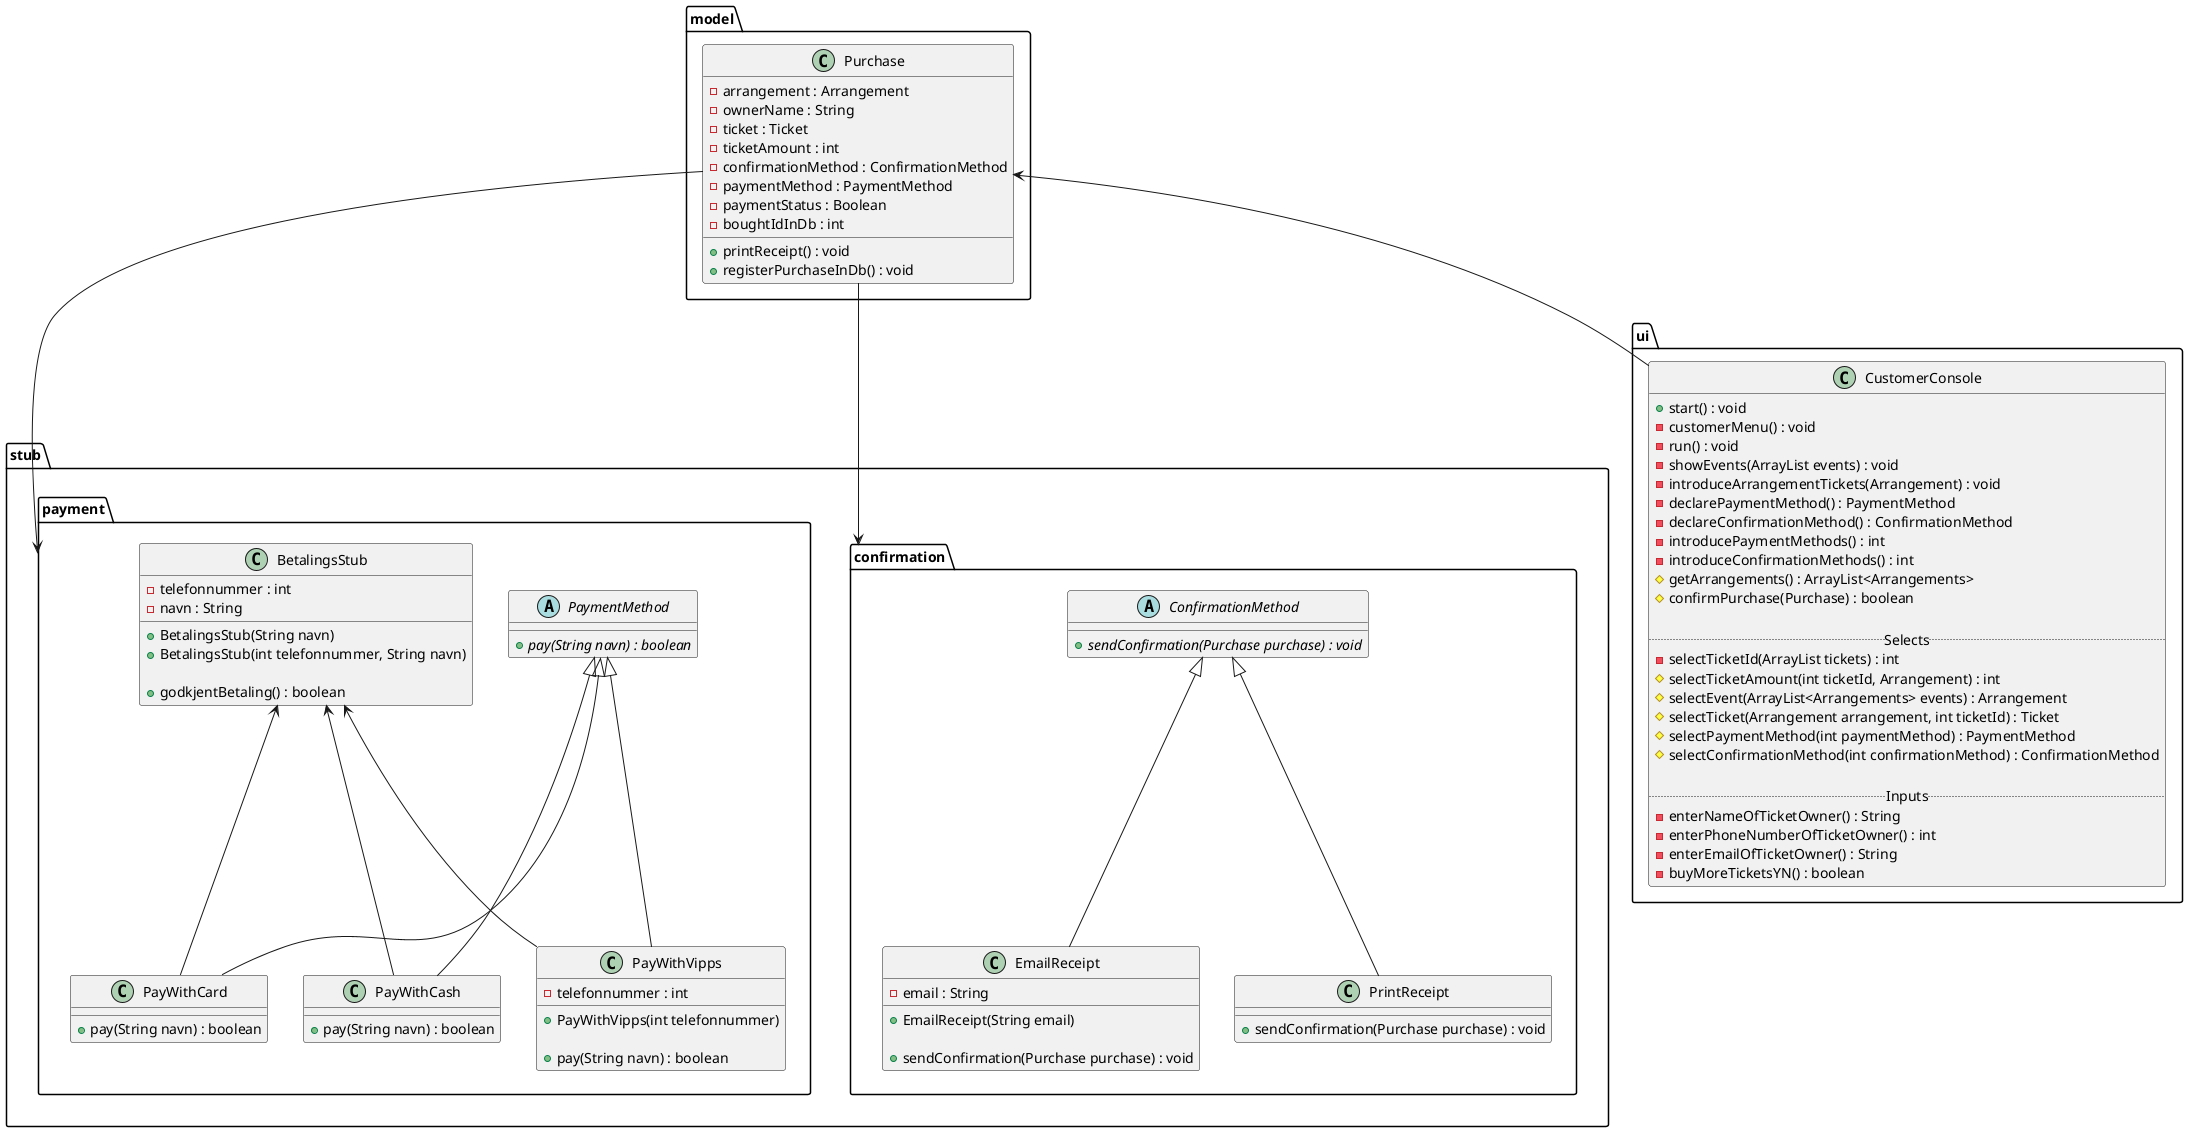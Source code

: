 @startuml

stub.confirmation.ConfirmationMethod <|-- stub.confirmation.EmailReceipt
stub.confirmation.ConfirmationMethod <|-- stub.confirmation.PrintReceipt

stub.payment.PaymentMethod <|-- stub.payment.PayWithCard
stub.payment.PaymentMethod <|-- stub.payment.PayWithCash
stub.payment.PaymentMethod <|-- stub.payment.PayWithVipps

stub.payment.BetalingsStub <-- stub.payment.PayWithCard
stub.payment.BetalingsStub <-- stub.payment.PayWithCash
stub.payment.BetalingsStub <-- stub.payment.PayWithVipps

model.Purchase <-- ui.CustomerConsole

model.Purchase --> stub.confirmation
model.Purchase --> stub.payment



' Model classes

class model.Purchase {
    - arrangement : Arrangement
    - ownerName : String
    - ticket : Ticket
    - ticketAmount : int
    - confirmationMethod : ConfirmationMethod
    - paymentMethod : PaymentMethod
    - paymentStatus : Boolean
    - boughtIdInDb : int

    + printReceipt() : void
    + registerPurchaseInDb() : void
}

' /Model classes

class ui.CustomerConsole {
    + start() : void
	- customerMenu() : void
	- run() : void
	- showEvents(ArrayList events) : void
	- introduceArrangementTickets(Arrangement) : void
	- declarePaymentMethod() : PaymentMethod
	- declareConfirmationMethod() : ConfirmationMethod
	- introducePaymentMethods() : int
	- introduceConfirmationMethods() : int
	# getArrangements() : ArrayList<Arrangements>
	# confirmPurchase(Purchase) : boolean

	.. Selects ..
	- selectTicketId(ArrayList tickets) : int
	# selectTicketAmount(int ticketId, Arrangement) : int
	# selectEvent(ArrayList<Arrangements> events) : Arrangement
    # selectTicket(Arrangement arrangement, int ticketId) : Ticket
	# selectPaymentMethod(int paymentMethod) : PaymentMethod
	# selectConfirmationMethod(int confirmationMethod) : ConfirmationMethod

    .. Inputs ..
    - enterNameOfTicketOwner() : String
    - enterPhoneNumberOfTicketOwner() : int
	- enterEmailOfTicketOwner() : String
	- buyMoreTicketsYN() : boolean
}

' stub classes

abstract class stub.confirmation.ConfirmationMethod {
    + {abstract} sendConfirmation(Purchase purchase) : void
}
class stub.confirmation.EmailReceipt {
    - email : String

    + EmailReceipt(String email)

    + sendConfirmation(Purchase purchase) : void
}
class stub.confirmation.PrintReceipt {
    + sendConfirmation(Purchase purchase) : void
}

class stub.payment.BetalingsStub {
    - telefonnummer : int
    - navn : String

    + BetalingsStub(String navn)
    + BetalingsStub(int telefonnummer, String navn)

    + godkjentBetaling() : boolean
}
abstract class stub.payment.PaymentMethod {
    + {abstract} pay(String navn) : boolean
}
class stub.payment.PayWithCard {
    + pay(String navn) : boolean
}
class stub.payment.PayWithCash {
    + pay(String navn) : boolean
}
class stub.payment.PayWithVipps {
    - telefonnummer : int

    + PayWithVipps(int telefonnummer)

    + pay(String navn) : boolean
}

' /stub classes





























@enduml
